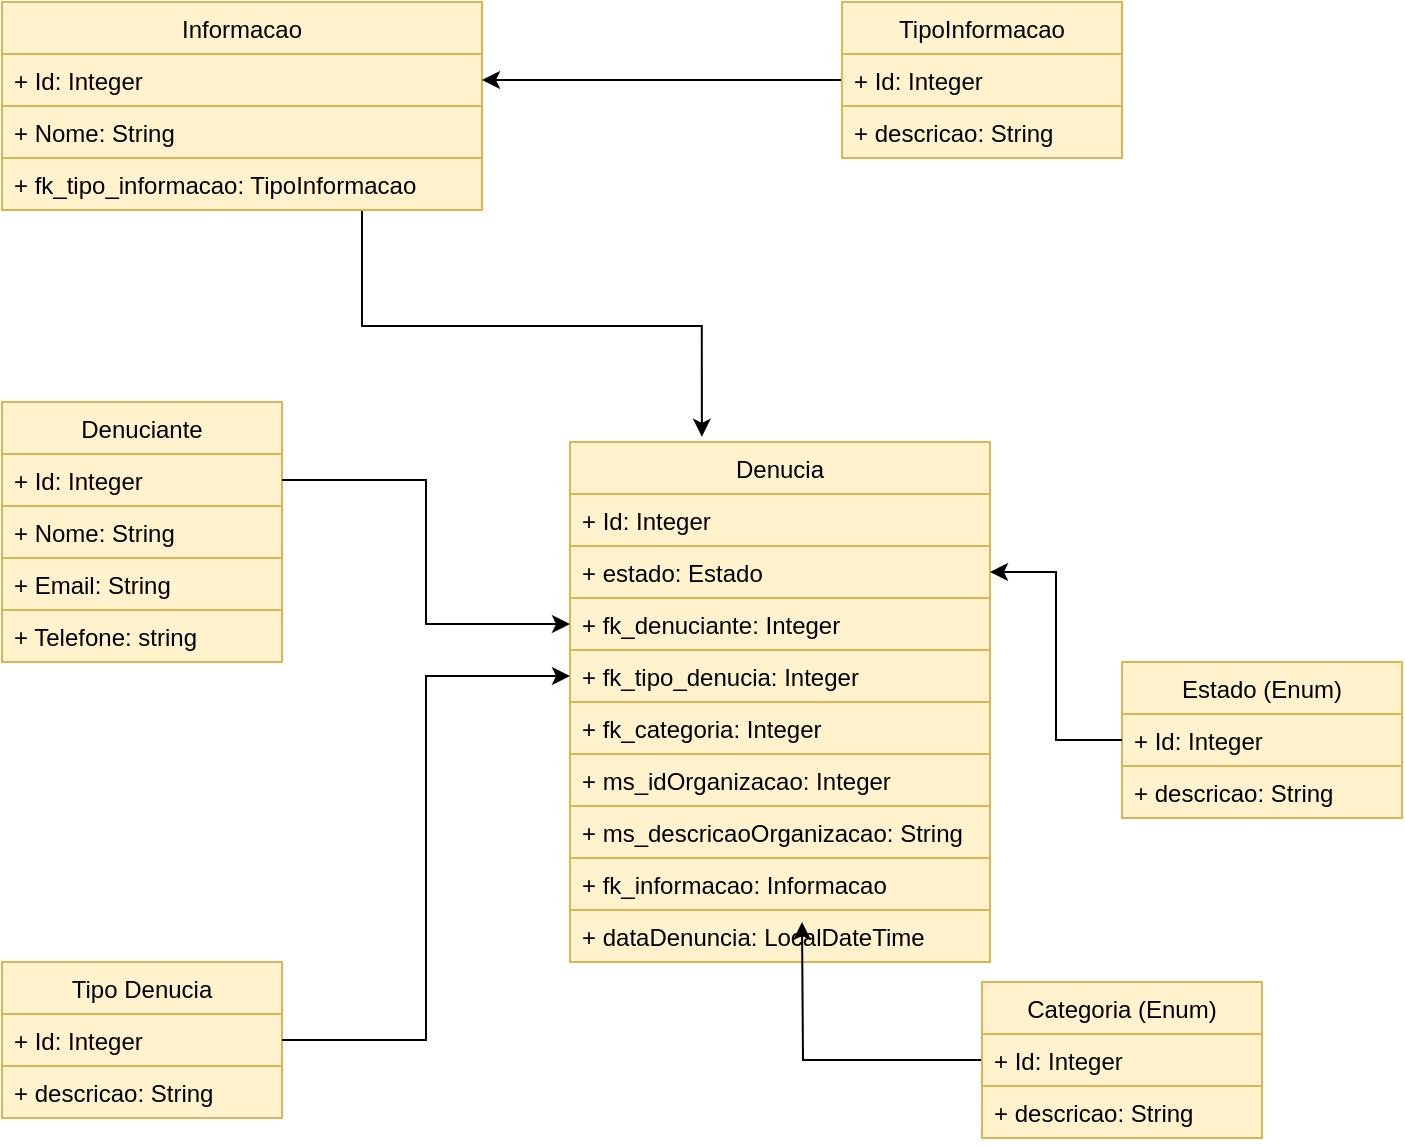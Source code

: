 <mxfile version="21.7.1" type="github">
  <diagram id="C5RBs43oDa-KdzZeNtuy" name="Page-1">
    <mxGraphModel dx="1290" dy="617" grid="1" gridSize="10" guides="1" tooltips="1" connect="1" arrows="1" fold="1" page="1" pageScale="1" pageWidth="827" pageHeight="1169" math="0" shadow="0">
      <root>
        <mxCell id="WIyWlLk6GJQsqaUBKTNV-0" />
        <mxCell id="WIyWlLk6GJQsqaUBKTNV-1" parent="WIyWlLk6GJQsqaUBKTNV-0" />
        <mxCell id="zIkpuoGJGfxEAGkOGp0Z-16" value="Tipo Denucia" style="swimlane;fontStyle=0;childLayout=stackLayout;horizontal=1;startSize=26;fillColor=#fff2cc;horizontalStack=0;resizeParent=1;resizeParentMax=0;resizeLast=0;collapsible=1;marginBottom=0;strokeColor=#d6b656;" vertex="1" parent="WIyWlLk6GJQsqaUBKTNV-1">
          <mxGeometry x="40" y="790" width="140" height="78" as="geometry" />
        </mxCell>
        <mxCell id="zIkpuoGJGfxEAGkOGp0Z-17" value="+ Id: Integer" style="text;strokeColor=#d6b656;fillColor=#fff2cc;align=left;verticalAlign=top;spacingLeft=4;spacingRight=4;overflow=hidden;rotatable=0;points=[[0,0.5],[1,0.5]];portConstraint=eastwest;" vertex="1" parent="zIkpuoGJGfxEAGkOGp0Z-16">
          <mxGeometry y="26" width="140" height="26" as="geometry" />
        </mxCell>
        <mxCell id="zIkpuoGJGfxEAGkOGp0Z-18" value="+ descricao: String " style="text;strokeColor=#d6b656;fillColor=#fff2cc;align=left;verticalAlign=top;spacingLeft=4;spacingRight=4;overflow=hidden;rotatable=0;points=[[0,0.5],[1,0.5]];portConstraint=eastwest;" vertex="1" parent="zIkpuoGJGfxEAGkOGp0Z-16">
          <mxGeometry y="52" width="140" height="26" as="geometry" />
        </mxCell>
        <mxCell id="zIkpuoGJGfxEAGkOGp0Z-19" value="Denuciante" style="swimlane;fontStyle=0;childLayout=stackLayout;horizontal=1;startSize=26;fillColor=#fff2cc;horizontalStack=0;resizeParent=1;resizeParentMax=0;resizeLast=0;collapsible=1;marginBottom=0;strokeColor=#d6b656;" vertex="1" parent="WIyWlLk6GJQsqaUBKTNV-1">
          <mxGeometry x="40" y="510" width="140" height="130" as="geometry" />
        </mxCell>
        <mxCell id="zIkpuoGJGfxEAGkOGp0Z-20" value="+ Id: Integer" style="text;strokeColor=#d6b656;fillColor=#fff2cc;align=left;verticalAlign=top;spacingLeft=4;spacingRight=4;overflow=hidden;rotatable=0;points=[[0,0.5],[1,0.5]];portConstraint=eastwest;" vertex="1" parent="zIkpuoGJGfxEAGkOGp0Z-19">
          <mxGeometry y="26" width="140" height="26" as="geometry" />
        </mxCell>
        <mxCell id="zIkpuoGJGfxEAGkOGp0Z-21" value="+ Nome: String" style="text;strokeColor=#d6b656;fillColor=#fff2cc;align=left;verticalAlign=top;spacingLeft=4;spacingRight=4;overflow=hidden;rotatable=0;points=[[0,0.5],[1,0.5]];portConstraint=eastwest;" vertex="1" parent="zIkpuoGJGfxEAGkOGp0Z-19">
          <mxGeometry y="52" width="140" height="26" as="geometry" />
        </mxCell>
        <mxCell id="zIkpuoGJGfxEAGkOGp0Z-22" value="+ Email: String" style="text;strokeColor=#d6b656;fillColor=#fff2cc;align=left;verticalAlign=top;spacingLeft=4;spacingRight=4;overflow=hidden;rotatable=0;points=[[0,0.5],[1,0.5]];portConstraint=eastwest;" vertex="1" parent="zIkpuoGJGfxEAGkOGp0Z-19">
          <mxGeometry y="78" width="140" height="26" as="geometry" />
        </mxCell>
        <mxCell id="zIkpuoGJGfxEAGkOGp0Z-23" value="+ Telefone: string" style="text;strokeColor=#d6b656;fillColor=#fff2cc;align=left;verticalAlign=top;spacingLeft=4;spacingRight=4;overflow=hidden;rotatable=0;points=[[0,0.5],[1,0.5]];portConstraint=eastwest;" vertex="1" parent="zIkpuoGJGfxEAGkOGp0Z-19">
          <mxGeometry y="104" width="140" height="26" as="geometry" />
        </mxCell>
        <mxCell id="zIkpuoGJGfxEAGkOGp0Z-24" value="Estado (Enum)" style="swimlane;fontStyle=0;childLayout=stackLayout;horizontal=1;startSize=26;fillColor=#fff2cc;horizontalStack=0;resizeParent=1;resizeParentMax=0;resizeLast=0;collapsible=1;marginBottom=0;strokeColor=#d6b656;" vertex="1" parent="WIyWlLk6GJQsqaUBKTNV-1">
          <mxGeometry x="600" y="640" width="140" height="78" as="geometry" />
        </mxCell>
        <mxCell id="zIkpuoGJGfxEAGkOGp0Z-25" value="+ Id: Integer" style="text;strokeColor=#d6b656;fillColor=#fff2cc;align=left;verticalAlign=top;spacingLeft=4;spacingRight=4;overflow=hidden;rotatable=0;points=[[0,0.5],[1,0.5]];portConstraint=eastwest;" vertex="1" parent="zIkpuoGJGfxEAGkOGp0Z-24">
          <mxGeometry y="26" width="140" height="26" as="geometry" />
        </mxCell>
        <mxCell id="zIkpuoGJGfxEAGkOGp0Z-26" value="+ descricao: String " style="text;strokeColor=#d6b656;fillColor=#fff2cc;align=left;verticalAlign=top;spacingLeft=4;spacingRight=4;overflow=hidden;rotatable=0;points=[[0,0.5],[1,0.5]];portConstraint=eastwest;" vertex="1" parent="zIkpuoGJGfxEAGkOGp0Z-24">
          <mxGeometry y="52" width="140" height="26" as="geometry" />
        </mxCell>
        <mxCell id="zIkpuoGJGfxEAGkOGp0Z-27" value="Denucia" style="swimlane;fontStyle=0;childLayout=stackLayout;horizontal=1;startSize=26;fillColor=#fff2cc;horizontalStack=0;resizeParent=1;resizeParentMax=0;resizeLast=0;collapsible=1;marginBottom=0;strokeColor=#d6b656;" vertex="1" parent="WIyWlLk6GJQsqaUBKTNV-1">
          <mxGeometry x="324" y="530" width="210" height="260" as="geometry" />
        </mxCell>
        <mxCell id="zIkpuoGJGfxEAGkOGp0Z-28" value="+ Id: Integer" style="text;strokeColor=#d6b656;fillColor=#fff2cc;align=left;verticalAlign=top;spacingLeft=4;spacingRight=4;overflow=hidden;rotatable=0;points=[[0,0.5],[1,0.5]];portConstraint=eastwest;" vertex="1" parent="zIkpuoGJGfxEAGkOGp0Z-27">
          <mxGeometry y="26" width="210" height="26" as="geometry" />
        </mxCell>
        <mxCell id="zIkpuoGJGfxEAGkOGp0Z-31" value="+ estado: Estado" style="text;strokeColor=#d6b656;fillColor=#fff2cc;align=left;verticalAlign=top;spacingLeft=4;spacingRight=4;overflow=hidden;rotatable=0;points=[[0,0.5],[1,0.5]];portConstraint=eastwest;" vertex="1" parent="zIkpuoGJGfxEAGkOGp0Z-27">
          <mxGeometry y="52" width="210" height="26" as="geometry" />
        </mxCell>
        <mxCell id="zIkpuoGJGfxEAGkOGp0Z-32" value="+ fk_denuciante: Integer" style="text;strokeColor=#d6b656;fillColor=#fff2cc;align=left;verticalAlign=top;spacingLeft=4;spacingRight=4;overflow=hidden;rotatable=0;points=[[0,0.5],[1,0.5]];portConstraint=eastwest;" vertex="1" parent="zIkpuoGJGfxEAGkOGp0Z-27">
          <mxGeometry y="78" width="210" height="26" as="geometry" />
        </mxCell>
        <mxCell id="zIkpuoGJGfxEAGkOGp0Z-33" value="+ fk_tipo_denucia: Integer" style="text;strokeColor=#d6b656;fillColor=#fff2cc;align=left;verticalAlign=top;spacingLeft=4;spacingRight=4;overflow=hidden;rotatable=0;points=[[0,0.5],[1,0.5]];portConstraint=eastwest;" vertex="1" parent="zIkpuoGJGfxEAGkOGp0Z-27">
          <mxGeometry y="104" width="210" height="26" as="geometry" />
        </mxCell>
        <mxCell id="zIkpuoGJGfxEAGkOGp0Z-34" value="+ fk_categoria: Integer" style="text;strokeColor=#d6b656;fillColor=#fff2cc;align=left;verticalAlign=top;spacingLeft=4;spacingRight=4;overflow=hidden;rotatable=0;points=[[0,0.5],[1,0.5]];portConstraint=eastwest;" vertex="1" parent="zIkpuoGJGfxEAGkOGp0Z-27">
          <mxGeometry y="130" width="210" height="26" as="geometry" />
        </mxCell>
        <mxCell id="zIkpuoGJGfxEAGkOGp0Z-35" value="+ ms_idOrganizacao: Integer" style="text;strokeColor=#d6b656;fillColor=#fff2cc;align=left;verticalAlign=top;spacingLeft=4;spacingRight=4;overflow=hidden;rotatable=0;points=[[0,0.5],[1,0.5]];portConstraint=eastwest;" vertex="1" parent="zIkpuoGJGfxEAGkOGp0Z-27">
          <mxGeometry y="156" width="210" height="26" as="geometry" />
        </mxCell>
        <mxCell id="zIkpuoGJGfxEAGkOGp0Z-36" value="+ ms_descricaoOrganizacao: String" style="text;strokeColor=#d6b656;fillColor=#fff2cc;align=left;verticalAlign=top;spacingLeft=4;spacingRight=4;overflow=hidden;rotatable=0;points=[[0,0.5],[1,0.5]];portConstraint=eastwest;" vertex="1" parent="zIkpuoGJGfxEAGkOGp0Z-27">
          <mxGeometry y="182" width="210" height="26" as="geometry" />
        </mxCell>
        <mxCell id="zIkpuoGJGfxEAGkOGp0Z-77" value="+ fk_informacao: Informacao" style="text;strokeColor=#d6b656;fillColor=#fff2cc;align=left;verticalAlign=top;spacingLeft=4;spacingRight=4;overflow=hidden;rotatable=0;points=[[0,0.5],[1,0.5]];portConstraint=eastwest;" vertex="1" parent="zIkpuoGJGfxEAGkOGp0Z-27">
          <mxGeometry y="208" width="210" height="26" as="geometry" />
        </mxCell>
        <mxCell id="zIkpuoGJGfxEAGkOGp0Z-78" value="+ dataDenuncia: LocalDateTime" style="text;strokeColor=#d6b656;fillColor=#fff2cc;align=left;verticalAlign=top;spacingLeft=4;spacingRight=4;overflow=hidden;rotatable=0;points=[[0,0.5],[1,0.5]];portConstraint=eastwest;" vertex="1" parent="zIkpuoGJGfxEAGkOGp0Z-27">
          <mxGeometry y="234" width="210" height="26" as="geometry" />
        </mxCell>
        <mxCell id="zIkpuoGJGfxEAGkOGp0Z-37" style="edgeStyle=orthogonalEdgeStyle;rounded=0;orthogonalLoop=1;jettySize=auto;html=1;" edge="1" parent="WIyWlLk6GJQsqaUBKTNV-1" source="zIkpuoGJGfxEAGkOGp0Z-38">
          <mxGeometry relative="1" as="geometry">
            <mxPoint x="440" y="770" as="targetPoint" />
          </mxGeometry>
        </mxCell>
        <mxCell id="zIkpuoGJGfxEAGkOGp0Z-38" value="Categoria (Enum)" style="swimlane;fontStyle=0;childLayout=stackLayout;horizontal=1;startSize=26;fillColor=#fff2cc;horizontalStack=0;resizeParent=1;resizeParentMax=0;resizeLast=0;collapsible=1;marginBottom=0;strokeColor=#d6b656;" vertex="1" parent="WIyWlLk6GJQsqaUBKTNV-1">
          <mxGeometry x="530" y="800" width="140" height="78" as="geometry" />
        </mxCell>
        <mxCell id="zIkpuoGJGfxEAGkOGp0Z-39" value="+ Id: Integer" style="text;strokeColor=#d6b656;fillColor=#fff2cc;align=left;verticalAlign=top;spacingLeft=4;spacingRight=4;overflow=hidden;rotatable=0;points=[[0,0.5],[1,0.5]];portConstraint=eastwest;" vertex="1" parent="zIkpuoGJGfxEAGkOGp0Z-38">
          <mxGeometry y="26" width="140" height="26" as="geometry" />
        </mxCell>
        <mxCell id="zIkpuoGJGfxEAGkOGp0Z-40" value="+ descricao: String " style="text;strokeColor=#d6b656;fillColor=#fff2cc;align=left;verticalAlign=top;spacingLeft=4;spacingRight=4;overflow=hidden;rotatable=0;points=[[0,0.5],[1,0.5]];portConstraint=eastwest;" vertex="1" parent="zIkpuoGJGfxEAGkOGp0Z-38">
          <mxGeometry y="52" width="140" height="26" as="geometry" />
        </mxCell>
        <mxCell id="zIkpuoGJGfxEAGkOGp0Z-41" style="edgeStyle=orthogonalEdgeStyle;rounded=0;orthogonalLoop=1;jettySize=auto;html=1;entryX=0;entryY=0.5;entryDx=0;entryDy=0;" edge="1" parent="WIyWlLk6GJQsqaUBKTNV-1" source="zIkpuoGJGfxEAGkOGp0Z-17" target="zIkpuoGJGfxEAGkOGp0Z-33">
          <mxGeometry relative="1" as="geometry" />
        </mxCell>
        <mxCell id="zIkpuoGJGfxEAGkOGp0Z-42" style="edgeStyle=orthogonalEdgeStyle;rounded=0;orthogonalLoop=1;jettySize=auto;html=1;exitX=1;exitY=0.5;exitDx=0;exitDy=0;entryX=0;entryY=0.5;entryDx=0;entryDy=0;" edge="1" parent="WIyWlLk6GJQsqaUBKTNV-1" source="zIkpuoGJGfxEAGkOGp0Z-20" target="zIkpuoGJGfxEAGkOGp0Z-32">
          <mxGeometry relative="1" as="geometry" />
        </mxCell>
        <mxCell id="zIkpuoGJGfxEAGkOGp0Z-43" style="edgeStyle=orthogonalEdgeStyle;rounded=0;orthogonalLoop=1;jettySize=auto;html=1;exitX=0;exitY=0.5;exitDx=0;exitDy=0;entryX=1;entryY=0.5;entryDx=0;entryDy=0;" edge="1" parent="WIyWlLk6GJQsqaUBKTNV-1" source="zIkpuoGJGfxEAGkOGp0Z-25" target="zIkpuoGJGfxEAGkOGp0Z-31">
          <mxGeometry relative="1" as="geometry" />
        </mxCell>
        <mxCell id="zIkpuoGJGfxEAGkOGp0Z-76" style="edgeStyle=orthogonalEdgeStyle;rounded=0;orthogonalLoop=1;jettySize=auto;html=1;exitX=0.75;exitY=1;exitDx=0;exitDy=0;entryX=0.314;entryY=-0.01;entryDx=0;entryDy=0;entryPerimeter=0;" edge="1" parent="WIyWlLk6GJQsqaUBKTNV-1" source="zIkpuoGJGfxEAGkOGp0Z-67" target="zIkpuoGJGfxEAGkOGp0Z-27">
          <mxGeometry relative="1" as="geometry" />
        </mxCell>
        <mxCell id="zIkpuoGJGfxEAGkOGp0Z-67" value="Informacao" style="swimlane;fontStyle=0;childLayout=stackLayout;horizontal=1;startSize=26;fillColor=#fff2cc;horizontalStack=0;resizeParent=1;resizeParentMax=0;resizeLast=0;collapsible=1;marginBottom=0;strokeColor=#d6b656;" vertex="1" parent="WIyWlLk6GJQsqaUBKTNV-1">
          <mxGeometry x="40" y="310" width="240" height="104" as="geometry" />
        </mxCell>
        <mxCell id="zIkpuoGJGfxEAGkOGp0Z-68" value="+ Id: Integer" style="text;strokeColor=#d6b656;fillColor=#fff2cc;align=left;verticalAlign=top;spacingLeft=4;spacingRight=4;overflow=hidden;rotatable=0;points=[[0,0.5],[1,0.5]];portConstraint=eastwest;" vertex="1" parent="zIkpuoGJGfxEAGkOGp0Z-67">
          <mxGeometry y="26" width="240" height="26" as="geometry" />
        </mxCell>
        <mxCell id="zIkpuoGJGfxEAGkOGp0Z-69" value="+ Nome: String" style="text;strokeColor=#d6b656;fillColor=#fff2cc;align=left;verticalAlign=top;spacingLeft=4;spacingRight=4;overflow=hidden;rotatable=0;points=[[0,0.5],[1,0.5]];portConstraint=eastwest;" vertex="1" parent="zIkpuoGJGfxEAGkOGp0Z-67">
          <mxGeometry y="52" width="240" height="26" as="geometry" />
        </mxCell>
        <mxCell id="zIkpuoGJGfxEAGkOGp0Z-70" value="+ fk_tipo_informacao: TipoInformacao" style="text;strokeColor=#d6b656;fillColor=#fff2cc;align=left;verticalAlign=top;spacingLeft=4;spacingRight=4;overflow=hidden;rotatable=0;points=[[0,0.5],[1,0.5]];portConstraint=eastwest;" vertex="1" parent="zIkpuoGJGfxEAGkOGp0Z-67">
          <mxGeometry y="78" width="240" height="26" as="geometry" />
        </mxCell>
        <mxCell id="zIkpuoGJGfxEAGkOGp0Z-75" style="edgeStyle=orthogonalEdgeStyle;rounded=0;orthogonalLoop=1;jettySize=auto;html=1;exitX=0;exitY=0.5;exitDx=0;exitDy=0;" edge="1" parent="WIyWlLk6GJQsqaUBKTNV-1" source="zIkpuoGJGfxEAGkOGp0Z-72" target="zIkpuoGJGfxEAGkOGp0Z-68">
          <mxGeometry relative="1" as="geometry" />
        </mxCell>
        <mxCell id="zIkpuoGJGfxEAGkOGp0Z-72" value="TipoInformacao" style="swimlane;fontStyle=0;childLayout=stackLayout;horizontal=1;startSize=26;fillColor=#fff2cc;horizontalStack=0;resizeParent=1;resizeParentMax=0;resizeLast=0;collapsible=1;marginBottom=0;strokeColor=#d6b656;" vertex="1" parent="WIyWlLk6GJQsqaUBKTNV-1">
          <mxGeometry x="460" y="310" width="140" height="78" as="geometry" />
        </mxCell>
        <mxCell id="zIkpuoGJGfxEAGkOGp0Z-73" value="+ Id: Integer" style="text;strokeColor=#d6b656;fillColor=#fff2cc;align=left;verticalAlign=top;spacingLeft=4;spacingRight=4;overflow=hidden;rotatable=0;points=[[0,0.5],[1,0.5]];portConstraint=eastwest;" vertex="1" parent="zIkpuoGJGfxEAGkOGp0Z-72">
          <mxGeometry y="26" width="140" height="26" as="geometry" />
        </mxCell>
        <mxCell id="zIkpuoGJGfxEAGkOGp0Z-74" value="+ descricao: String " style="text;strokeColor=#d6b656;fillColor=#fff2cc;align=left;verticalAlign=top;spacingLeft=4;spacingRight=4;overflow=hidden;rotatable=0;points=[[0,0.5],[1,0.5]];portConstraint=eastwest;" vertex="1" parent="zIkpuoGJGfxEAGkOGp0Z-72">
          <mxGeometry y="52" width="140" height="26" as="geometry" />
        </mxCell>
      </root>
    </mxGraphModel>
  </diagram>
</mxfile>
